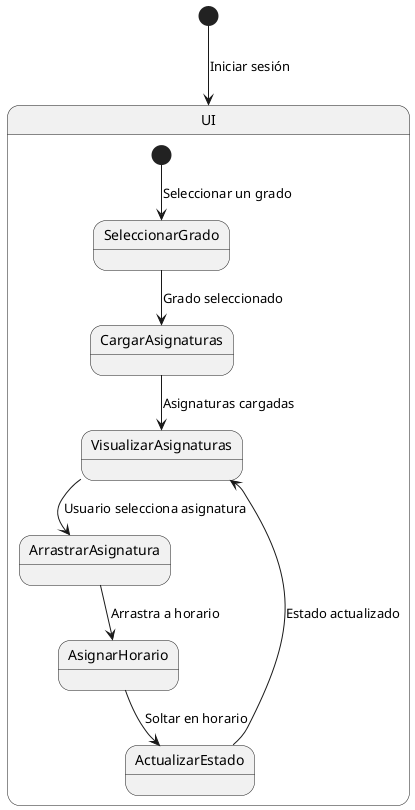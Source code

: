 @startuml
[*] --> UI : Iniciar sesión

state "UI" as UI {
    [*] --> SeleccionarGrado : Seleccionar un grado
    SeleccionarGrado --> CargarAsignaturas : Grado seleccionado
    CargarAsignaturas --> VisualizarAsignaturas : Asignaturas cargadas
    VisualizarAsignaturas --> ArrastrarAsignatura : Usuario selecciona asignatura
    ArrastrarAsignatura --> AsignarHorario : Arrastra a horario
    AsignarHorario --> ActualizarEstado : Soltar en horario
    ActualizarEstado --> VisualizarAsignaturas : Estado actualizado
}
@enduml
